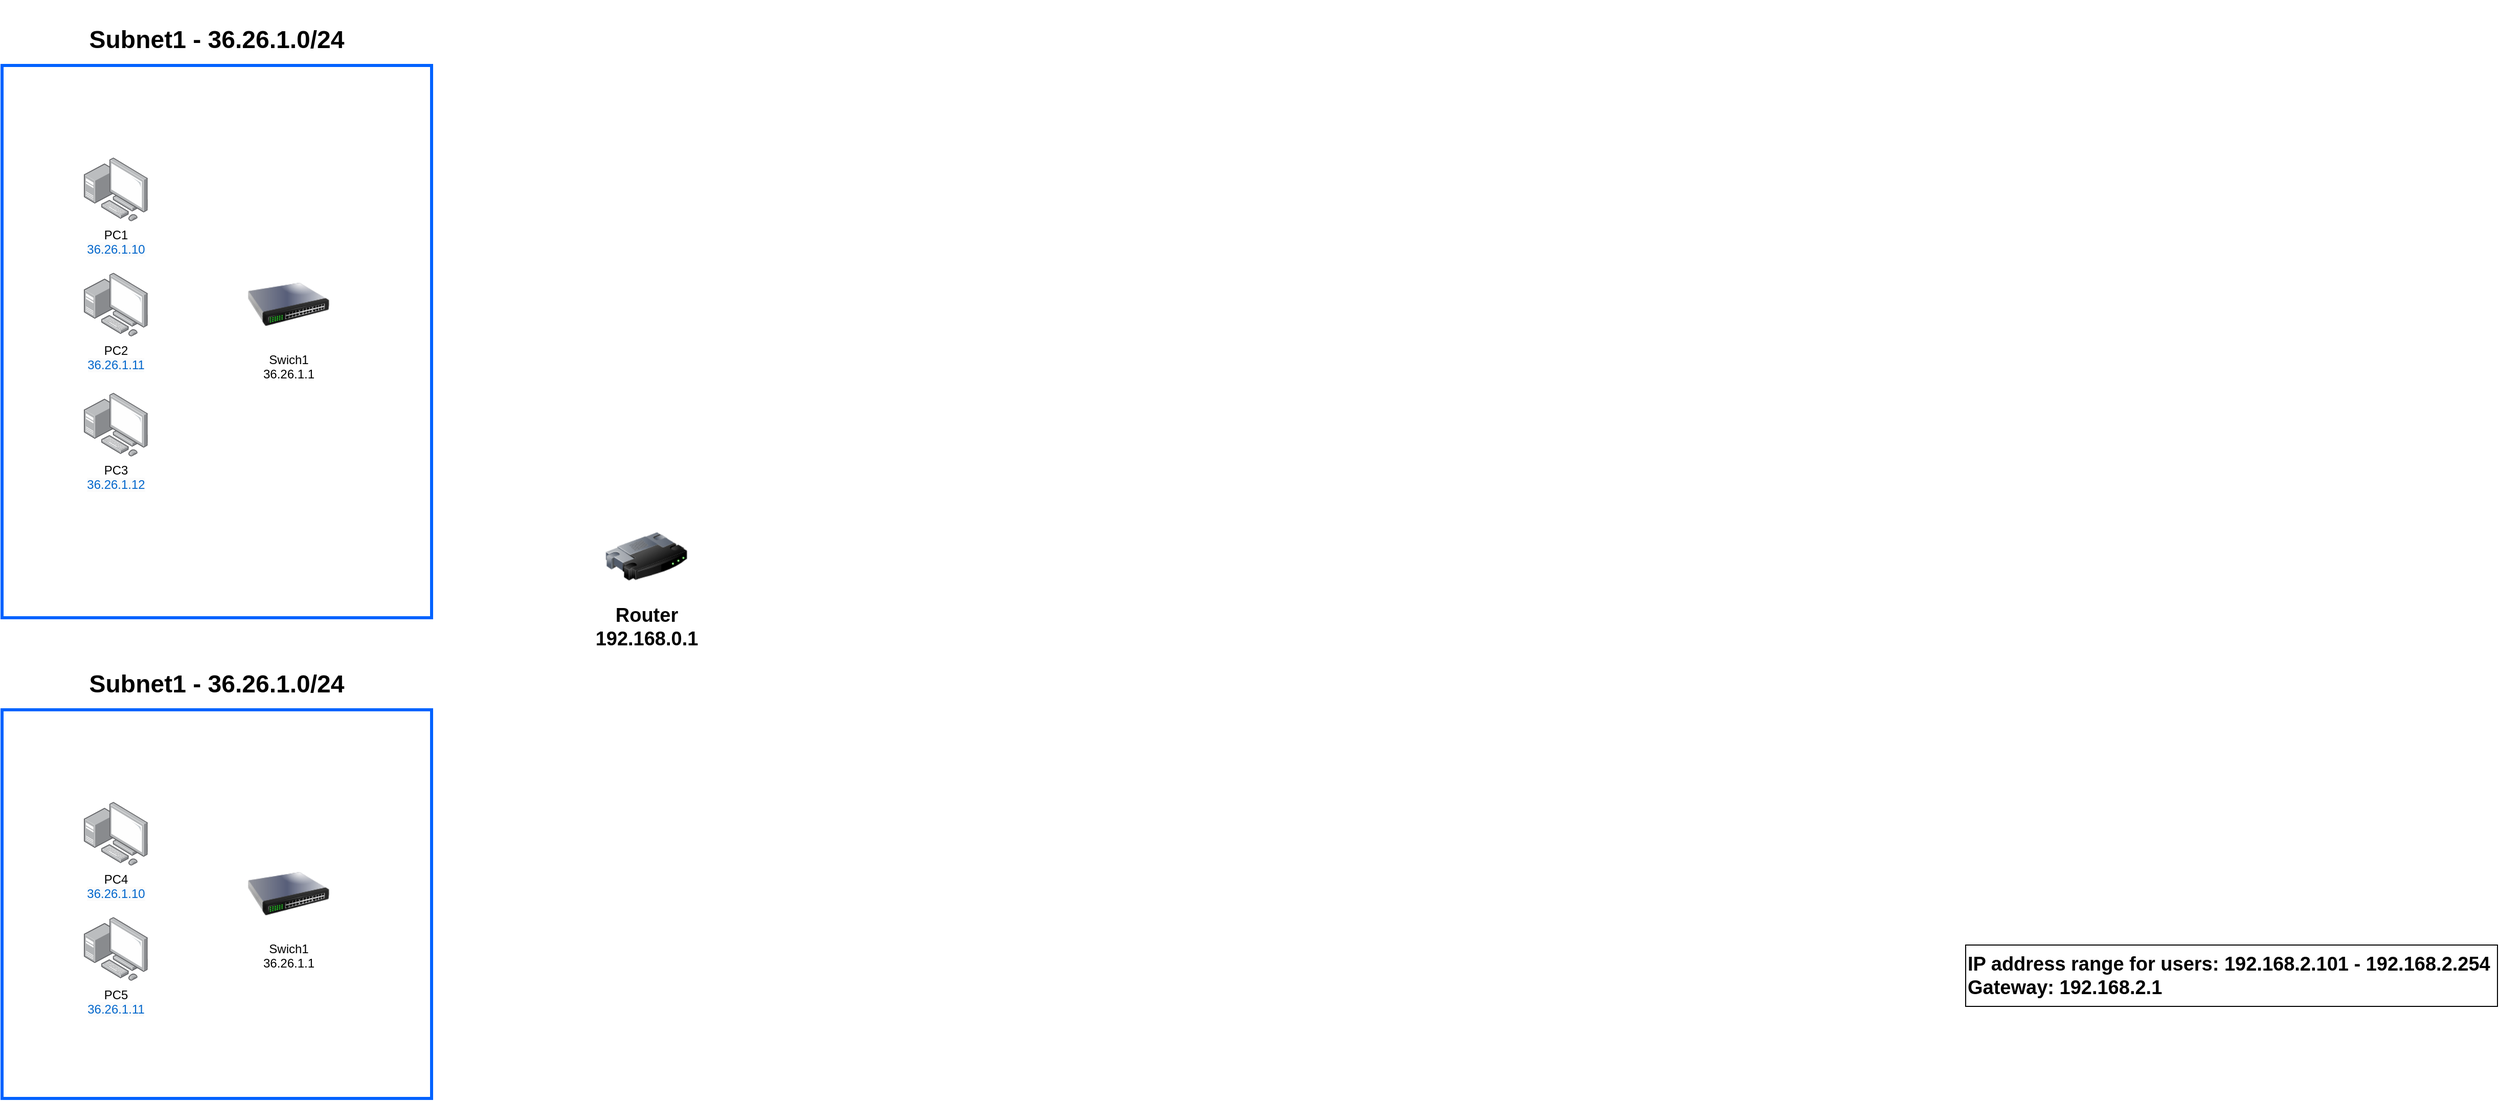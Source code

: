 <mxfile version="21.2.1" type="github">
  <diagram name="Page-1" id="kUGmlVv1KhsbOFP3ll0R">
    <mxGraphModel dx="5964" dy="4452" grid="1" gridSize="10" guides="1" tooltips="1" connect="1" arrows="1" fold="1" page="1" pageScale="1" pageWidth="850" pageHeight="1100" background="#ffffff" math="0" shadow="0">
      <root>
        <mxCell id="0" />
        <mxCell id="1" parent="0" />
        <mxCell id="bPXmLajMAszRdR5mvz4N-5" value="" style="rounded=0;whiteSpace=wrap;html=1;strokeWidth=3;strokeColor=#0062ff;fontSize=19;fontStyle=1" parent="1" vertex="1">
          <mxGeometry x="-1240" y="-1520" width="420" height="540" as="geometry" />
        </mxCell>
        <mxCell id="BCT4acggiIJb0DLnrBcZ-119" value="Router&lt;br&gt;192.168.0.1" style="image;html=1;image=img/lib/clip_art/networking/Router_128x128.png;fontSize=19;fontStyle=1" parent="1" vertex="1">
          <mxGeometry x="-650" y="-1080" width="80" height="80" as="geometry" />
        </mxCell>
        <mxCell id="bPXmLajMAszRdR5mvz4N-10" value="&lt;p class=&quot;MsoNormal&quot; style=&quot;font-size: 24px;&quot;&gt;Subnet1 - 36.26.1.0/24&lt;/p&gt;" style="text;html=1;strokeColor=none;fillColor=none;align=center;verticalAlign=middle;whiteSpace=wrap;rounded=0;fontSize=24;fontStyle=1" parent="1" vertex="1">
          <mxGeometry x="-1200" y="-1560" width="340" height="30" as="geometry" />
        </mxCell>
        <mxCell id="bPXmLajMAszRdR5mvz4N-21" value="IP address range for users: 192.168.2.101 - 192.168.2.254&lt;br style=&quot;font-size: 19px;&quot;&gt;Gateway: 192.168.2.1&lt;br style=&quot;font-size: 19px;&quot;&gt;" style="rounded=0;whiteSpace=wrap;html=1;align=left;fontSize=19;fontStyle=1" parent="1" vertex="1">
          <mxGeometry x="680" y="-660" width="520" height="60" as="geometry" />
        </mxCell>
        <mxCell id="dBY3GIxtA57VVu_agjdJ-7" value="PC1&lt;br style=&quot;border-color: var(--border-color); color: rgb(0, 102, 204); background-color: rgb(251, 251, 251);&quot;&gt;&lt;span style=&quot;color: rgb(0, 102, 204); background-color: rgb(251, 251, 251);&quot;&gt;36.26.1.10&lt;/span&gt;" style="image;points=[];aspect=fixed;html=1;align=center;shadow=0;dashed=0;image=img/lib/allied_telesis/computer_and_terminals/Personal_Computer_with_Server.svg;" vertex="1" parent="1">
          <mxGeometry x="-1160" y="-1430" width="62.4" height="62.4" as="geometry" />
        </mxCell>
        <mxCell id="dBY3GIxtA57VVu_agjdJ-9" value="PC2&lt;br style=&quot;border-color: var(--border-color); color: rgb(0, 102, 204); background-color: rgb(251, 251, 251);&quot;&gt;&lt;span style=&quot;color: rgb(0, 102, 204); background-color: rgb(251, 251, 251);&quot;&gt;36.26.1.11&lt;/span&gt;" style="image;points=[];aspect=fixed;html=1;align=center;shadow=0;dashed=0;image=img/lib/allied_telesis/computer_and_terminals/Personal_Computer_with_Server.svg;" vertex="1" parent="1">
          <mxGeometry x="-1160" y="-1317.4" width="62.4" height="62.4" as="geometry" />
        </mxCell>
        <mxCell id="dBY3GIxtA57VVu_agjdJ-10" value="PC3&lt;br style=&quot;border-color: var(--border-color); color: rgb(0, 102, 204); background-color: rgb(251, 251, 251);&quot;&gt;&lt;span style=&quot;color: rgb(0, 102, 204); background-color: rgb(251, 251, 251);&quot;&gt;36.26.1.12&lt;/span&gt;" style="image;points=[];aspect=fixed;html=1;align=center;shadow=0;dashed=0;image=img/lib/allied_telesis/computer_and_terminals/Personal_Computer_with_Server.svg;" vertex="1" parent="1">
          <mxGeometry x="-1160" y="-1200" width="62.4" height="62.4" as="geometry" />
        </mxCell>
        <mxCell id="dBY3GIxtA57VVu_agjdJ-12" value="Swich1&lt;br&gt;36.26.1.1" style="image;html=1;image=img/lib/clip_art/networking/Switch_128x128.png" vertex="1" parent="1">
          <mxGeometry x="-1000" y="-1326.2" width="80" height="80" as="geometry" />
        </mxCell>
        <mxCell id="dBY3GIxtA57VVu_agjdJ-13" value="" style="rounded=0;whiteSpace=wrap;html=1;strokeWidth=3;strokeColor=#0062ff;fontSize=19;fontStyle=1" vertex="1" parent="1">
          <mxGeometry x="-1240" y="-890" width="420" height="380" as="geometry" />
        </mxCell>
        <mxCell id="dBY3GIxtA57VVu_agjdJ-14" value="&lt;p class=&quot;MsoNormal&quot; style=&quot;font-size: 24px;&quot;&gt;Subnet1 - 36.26.1.0/24&lt;/p&gt;" style="text;html=1;strokeColor=none;fillColor=none;align=center;verticalAlign=middle;whiteSpace=wrap;rounded=0;fontSize=24;fontStyle=1" vertex="1" parent="1">
          <mxGeometry x="-1200" y="-930" width="340" height="30" as="geometry" />
        </mxCell>
        <mxCell id="dBY3GIxtA57VVu_agjdJ-15" value="PC4&lt;br style=&quot;border-color: var(--border-color); color: rgb(0, 102, 204); background-color: rgb(251, 251, 251);&quot;&gt;&lt;span style=&quot;color: rgb(0, 102, 204); background-color: rgb(251, 251, 251);&quot;&gt;36.26.1.10&lt;/span&gt;" style="image;points=[];aspect=fixed;html=1;align=center;shadow=0;dashed=0;image=img/lib/allied_telesis/computer_and_terminals/Personal_Computer_with_Server.svg;" vertex="1" parent="1">
          <mxGeometry x="-1160" y="-800" width="62.4" height="62.4" as="geometry" />
        </mxCell>
        <mxCell id="dBY3GIxtA57VVu_agjdJ-16" value="PC5&lt;br style=&quot;border-color: var(--border-color); color: rgb(0, 102, 204); background-color: rgb(251, 251, 251);&quot;&gt;&lt;span style=&quot;color: rgb(0, 102, 204); background-color: rgb(251, 251, 251);&quot;&gt;36.26.1.11&lt;/span&gt;" style="image;points=[];aspect=fixed;html=1;align=center;shadow=0;dashed=0;image=img/lib/allied_telesis/computer_and_terminals/Personal_Computer_with_Server.svg;" vertex="1" parent="1">
          <mxGeometry x="-1160" y="-687.4" width="62.4" height="62.4" as="geometry" />
        </mxCell>
        <mxCell id="dBY3GIxtA57VVu_agjdJ-18" value="Swich1&lt;br&gt;36.26.1.1" style="image;html=1;image=img/lib/clip_art/networking/Switch_128x128.png" vertex="1" parent="1">
          <mxGeometry x="-1000" y="-750" width="80" height="80" as="geometry" />
        </mxCell>
      </root>
    </mxGraphModel>
  </diagram>
</mxfile>
